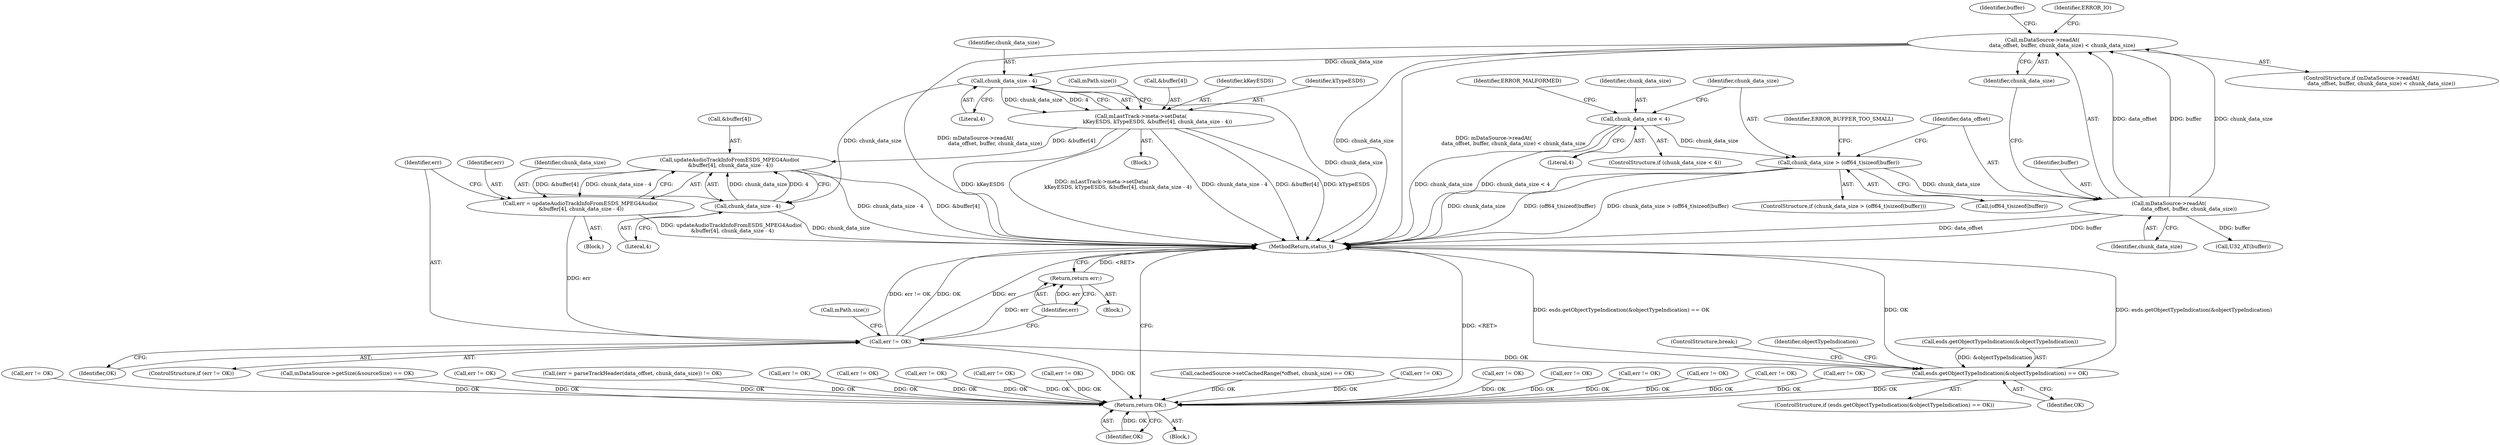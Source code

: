 digraph "0_Android_e7142a0703bc93f75e213e96ebc19000022afed9@API" {
"1002260" [label="(Call,mDataSource->readAt(\n                        data_offset, buffer, chunk_data_size) < chunk_data_size)"];
"1002261" [label="(Call,mDataSource->readAt(\n                        data_offset, buffer, chunk_data_size))"];
"1002250" [label="(Call,chunk_data_size > (off64_t)sizeof(buffer))"];
"1002242" [label="(Call,chunk_data_size < 4)"];
"1002290" [label="(Call,chunk_data_size - 4)"];
"1002283" [label="(Call,mLastTrack->meta->setData(\n                    kKeyESDS, kTypeESDS, &buffer[4], chunk_data_size - 4))"];
"1002313" [label="(Call,updateAudioTrackInfoFromESDS_MPEG4Audio(\n &buffer[4], chunk_data_size - 4))"];
"1002311" [label="(Call,err = updateAudioTrackInfoFromESDS_MPEG4Audio(\n &buffer[4], chunk_data_size - 4))"];
"1002322" [label="(Call,err != OK)"];
"1002326" [label="(Return,return err;)"];
"1002348" [label="(Call,esds.getObjectTypeIndication(&objectTypeIndication) == OK)"];
"1003273" [label="(Return,return OK;)"];
"1002318" [label="(Call,chunk_data_size - 4)"];
"1002348" [label="(Call,esds.getObjectTypeIndication(&objectTypeIndication) == OK)"];
"1000420" [label="(Call,cachedSource->setCachedRange(*offset, chunk_size) == OK)"];
"1003214" [label="(Call,err != OK)"];
"1001684" [label="(Call,err != OK)"];
"1002250" [label="(Call,chunk_data_size > (off64_t)sizeof(buffer))"];
"1002331" [label="(Call,mPath.size())"];
"1003273" [label="(Return,return OK;)"];
"1002265" [label="(Identifier,chunk_data_size)"];
"1001940" [label="(Call,err != OK)"];
"1002284" [label="(Identifier,kKeyESDS)"];
"1002179" [label="(Call,err != OK)"];
"1002321" [label="(ControlStructure,if (err != OK))"];
"1002258" [label="(Identifier,ERROR_BUFFER_TOO_SMALL)"];
"1002290" [label="(Call,chunk_data_size - 4)"];
"1002261" [label="(Call,mDataSource->readAt(\n                        data_offset, buffer, chunk_data_size))"];
"1002286" [label="(Call,&buffer[4])"];
"1000525" [label="(Call,err != OK)"];
"1002148" [label="(Call,err != OK)"];
"1002263" [label="(Identifier,buffer)"];
"1002325" [label="(Block,)"];
"1002241" [label="(ControlStructure,if (chunk_data_size < 4))"];
"1002366" [label="(ControlStructure,break;)"];
"1001895" [label="(Call,err != OK)"];
"1000597" [label="(Call,err != OK)"];
"1002285" [label="(Identifier,kTypeESDS)"];
"1002312" [label="(Identifier,err)"];
"1002251" [label="(Identifier,chunk_data_size)"];
"1000193" [label="(Call,mDataSource->getSize(&sourceSize) == OK)"];
"1002259" [label="(ControlStructure,if (mDataSource->readAt(\n                        data_offset, buffer, chunk_data_size) < chunk_data_size))"];
"1002309" [label="(Block,)"];
"1001864" [label="(Call,err != OK)"];
"1002264" [label="(Identifier,chunk_data_size)"];
"1002244" [label="(Literal,4)"];
"1001032" [label="(Call,(err = parseTrackHeader(data_offset, chunk_data_size)) != OK)"];
"1002576" [label="(Call,err != OK)"];
"1002327" [label="(Identifier,err)"];
"1003274" [label="(Identifier,OK)"];
"1002318" [label="(Call,chunk_data_size - 4)"];
"1001543" [label="(Call,err != OK)"];
"1002611" [label="(Call,err != OK)"];
"1002311" [label="(Call,err = updateAudioTrackInfoFromESDS_MPEG4Audio(\n &buffer[4], chunk_data_size - 4))"];
"1002323" [label="(Identifier,err)"];
"1002252" [label="(Call,(off64_t)sizeof(buffer))"];
"1002326" [label="(Return,return err;)"];
"1002349" [label="(Call,esds.getObjectTypeIndication(&objectTypeIndication))"];
"1002249" [label="(ControlStructure,if (chunk_data_size > (off64_t)sizeof(buffer)))"];
"1002357" [label="(Identifier,objectTypeIndication)"];
"1002247" [label="(Identifier,ERROR_MALFORMED)"];
"1002262" [label="(Identifier,data_offset)"];
"1002324" [label="(Identifier,OK)"];
"1003275" [label="(MethodReturn,status_t)"];
"1002117" [label="(Call,err != OK)"];
"1002236" [label="(Block,)"];
"1002319" [label="(Identifier,chunk_data_size)"];
"1002313" [label="(Call,updateAudioTrackInfoFromESDS_MPEG4Audio(\n &buffer[4], chunk_data_size - 4))"];
"1002242" [label="(Call,chunk_data_size < 4)"];
"1002272" [label="(Identifier,buffer)"];
"1001824" [label="(Call,err != OK)"];
"1002347" [label="(ControlStructure,if (esds.getObjectTypeIndication(&objectTypeIndication) == OK))"];
"1002314" [label="(Call,&buffer[4])"];
"1002320" [label="(Literal,4)"];
"1002243" [label="(Identifier,chunk_data_size)"];
"1002271" [label="(Call,U32_AT(buffer))"];
"1002283" [label="(Call,mLastTrack->meta->setData(\n                    kKeyESDS, kTypeESDS, &buffer[4], chunk_data_size - 4))"];
"1002292" [label="(Literal,4)"];
"1002296" [label="(Call,mPath.size())"];
"1002260" [label="(Call,mDataSource->readAt(\n                        data_offset, buffer, chunk_data_size) < chunk_data_size)"];
"1002291" [label="(Identifier,chunk_data_size)"];
"1002322" [label="(Call,err != OK)"];
"1000106" [label="(Block,)"];
"1002352" [label="(Identifier,OK)"];
"1002268" [label="(Identifier,ERROR_IO)"];
"1002260" -> "1002259"  [label="AST: "];
"1002260" -> "1002265"  [label="CFG: "];
"1002261" -> "1002260"  [label="AST: "];
"1002265" -> "1002260"  [label="AST: "];
"1002268" -> "1002260"  [label="CFG: "];
"1002272" -> "1002260"  [label="CFG: "];
"1002260" -> "1003275"  [label="DDG: mDataSource->readAt(\n                        data_offset, buffer, chunk_data_size) < chunk_data_size"];
"1002260" -> "1003275"  [label="DDG: chunk_data_size"];
"1002260" -> "1003275"  [label="DDG: mDataSource->readAt(\n                        data_offset, buffer, chunk_data_size)"];
"1002261" -> "1002260"  [label="DDG: data_offset"];
"1002261" -> "1002260"  [label="DDG: buffer"];
"1002261" -> "1002260"  [label="DDG: chunk_data_size"];
"1002260" -> "1002290"  [label="DDG: chunk_data_size"];
"1002261" -> "1002264"  [label="CFG: "];
"1002262" -> "1002261"  [label="AST: "];
"1002263" -> "1002261"  [label="AST: "];
"1002264" -> "1002261"  [label="AST: "];
"1002265" -> "1002261"  [label="CFG: "];
"1002261" -> "1003275"  [label="DDG: data_offset"];
"1002261" -> "1003275"  [label="DDG: buffer"];
"1002250" -> "1002261"  [label="DDG: chunk_data_size"];
"1002261" -> "1002271"  [label="DDG: buffer"];
"1002250" -> "1002249"  [label="AST: "];
"1002250" -> "1002252"  [label="CFG: "];
"1002251" -> "1002250"  [label="AST: "];
"1002252" -> "1002250"  [label="AST: "];
"1002258" -> "1002250"  [label="CFG: "];
"1002262" -> "1002250"  [label="CFG: "];
"1002250" -> "1003275"  [label="DDG: (off64_t)sizeof(buffer)"];
"1002250" -> "1003275"  [label="DDG: chunk_data_size > (off64_t)sizeof(buffer)"];
"1002250" -> "1003275"  [label="DDG: chunk_data_size"];
"1002242" -> "1002250"  [label="DDG: chunk_data_size"];
"1002242" -> "1002241"  [label="AST: "];
"1002242" -> "1002244"  [label="CFG: "];
"1002243" -> "1002242"  [label="AST: "];
"1002244" -> "1002242"  [label="AST: "];
"1002247" -> "1002242"  [label="CFG: "];
"1002251" -> "1002242"  [label="CFG: "];
"1002242" -> "1003275"  [label="DDG: chunk_data_size < 4"];
"1002242" -> "1003275"  [label="DDG: chunk_data_size"];
"1002290" -> "1002283"  [label="AST: "];
"1002290" -> "1002292"  [label="CFG: "];
"1002291" -> "1002290"  [label="AST: "];
"1002292" -> "1002290"  [label="AST: "];
"1002283" -> "1002290"  [label="CFG: "];
"1002290" -> "1003275"  [label="DDG: chunk_data_size"];
"1002290" -> "1002283"  [label="DDG: chunk_data_size"];
"1002290" -> "1002283"  [label="DDG: 4"];
"1002290" -> "1002318"  [label="DDG: chunk_data_size"];
"1002283" -> "1002236"  [label="AST: "];
"1002284" -> "1002283"  [label="AST: "];
"1002285" -> "1002283"  [label="AST: "];
"1002286" -> "1002283"  [label="AST: "];
"1002296" -> "1002283"  [label="CFG: "];
"1002283" -> "1003275"  [label="DDG: chunk_data_size - 4"];
"1002283" -> "1003275"  [label="DDG: &buffer[4]"];
"1002283" -> "1003275"  [label="DDG: kTypeESDS"];
"1002283" -> "1003275"  [label="DDG: kKeyESDS"];
"1002283" -> "1003275"  [label="DDG: mLastTrack->meta->setData(\n                    kKeyESDS, kTypeESDS, &buffer[4], chunk_data_size - 4)"];
"1002283" -> "1002313"  [label="DDG: &buffer[4]"];
"1002313" -> "1002311"  [label="AST: "];
"1002313" -> "1002318"  [label="CFG: "];
"1002314" -> "1002313"  [label="AST: "];
"1002318" -> "1002313"  [label="AST: "];
"1002311" -> "1002313"  [label="CFG: "];
"1002313" -> "1003275"  [label="DDG: chunk_data_size - 4"];
"1002313" -> "1003275"  [label="DDG: &buffer[4]"];
"1002313" -> "1002311"  [label="DDG: &buffer[4]"];
"1002313" -> "1002311"  [label="DDG: chunk_data_size - 4"];
"1002318" -> "1002313"  [label="DDG: chunk_data_size"];
"1002318" -> "1002313"  [label="DDG: 4"];
"1002311" -> "1002309"  [label="AST: "];
"1002312" -> "1002311"  [label="AST: "];
"1002323" -> "1002311"  [label="CFG: "];
"1002311" -> "1003275"  [label="DDG: updateAudioTrackInfoFromESDS_MPEG4Audio(\n &buffer[4], chunk_data_size - 4)"];
"1002311" -> "1002322"  [label="DDG: err"];
"1002322" -> "1002321"  [label="AST: "];
"1002322" -> "1002324"  [label="CFG: "];
"1002323" -> "1002322"  [label="AST: "];
"1002324" -> "1002322"  [label="AST: "];
"1002327" -> "1002322"  [label="CFG: "];
"1002331" -> "1002322"  [label="CFG: "];
"1002322" -> "1003275"  [label="DDG: OK"];
"1002322" -> "1003275"  [label="DDG: err"];
"1002322" -> "1003275"  [label="DDG: err != OK"];
"1002322" -> "1002326"  [label="DDG: err"];
"1002322" -> "1002348"  [label="DDG: OK"];
"1002322" -> "1003273"  [label="DDG: OK"];
"1002326" -> "1002325"  [label="AST: "];
"1002326" -> "1002327"  [label="CFG: "];
"1002327" -> "1002326"  [label="AST: "];
"1003275" -> "1002326"  [label="CFG: "];
"1002326" -> "1003275"  [label="DDG: <RET>"];
"1002327" -> "1002326"  [label="DDG: err"];
"1002348" -> "1002347"  [label="AST: "];
"1002348" -> "1002352"  [label="CFG: "];
"1002349" -> "1002348"  [label="AST: "];
"1002352" -> "1002348"  [label="AST: "];
"1002357" -> "1002348"  [label="CFG: "];
"1002366" -> "1002348"  [label="CFG: "];
"1002348" -> "1003275"  [label="DDG: esds.getObjectTypeIndication(&objectTypeIndication) == OK"];
"1002348" -> "1003275"  [label="DDG: OK"];
"1002348" -> "1003275"  [label="DDG: esds.getObjectTypeIndication(&objectTypeIndication)"];
"1002349" -> "1002348"  [label="DDG: &objectTypeIndication"];
"1002348" -> "1003273"  [label="DDG: OK"];
"1003273" -> "1000106"  [label="AST: "];
"1003273" -> "1003274"  [label="CFG: "];
"1003274" -> "1003273"  [label="AST: "];
"1003275" -> "1003273"  [label="CFG: "];
"1003273" -> "1003275"  [label="DDG: <RET>"];
"1003274" -> "1003273"  [label="DDG: OK"];
"1001684" -> "1003273"  [label="DDG: OK"];
"1001543" -> "1003273"  [label="DDG: OK"];
"1001940" -> "1003273"  [label="DDG: OK"];
"1001895" -> "1003273"  [label="DDG: OK"];
"1000420" -> "1003273"  [label="DDG: OK"];
"1000597" -> "1003273"  [label="DDG: OK"];
"1002179" -> "1003273"  [label="DDG: OK"];
"1002117" -> "1003273"  [label="DDG: OK"];
"1003214" -> "1003273"  [label="DDG: OK"];
"1001032" -> "1003273"  [label="DDG: OK"];
"1000193" -> "1003273"  [label="DDG: OK"];
"1000525" -> "1003273"  [label="DDG: OK"];
"1002148" -> "1003273"  [label="DDG: OK"];
"1001864" -> "1003273"  [label="DDG: OK"];
"1001824" -> "1003273"  [label="DDG: OK"];
"1002576" -> "1003273"  [label="DDG: OK"];
"1002611" -> "1003273"  [label="DDG: OK"];
"1002318" -> "1002320"  [label="CFG: "];
"1002319" -> "1002318"  [label="AST: "];
"1002320" -> "1002318"  [label="AST: "];
"1002318" -> "1003275"  [label="DDG: chunk_data_size"];
}
